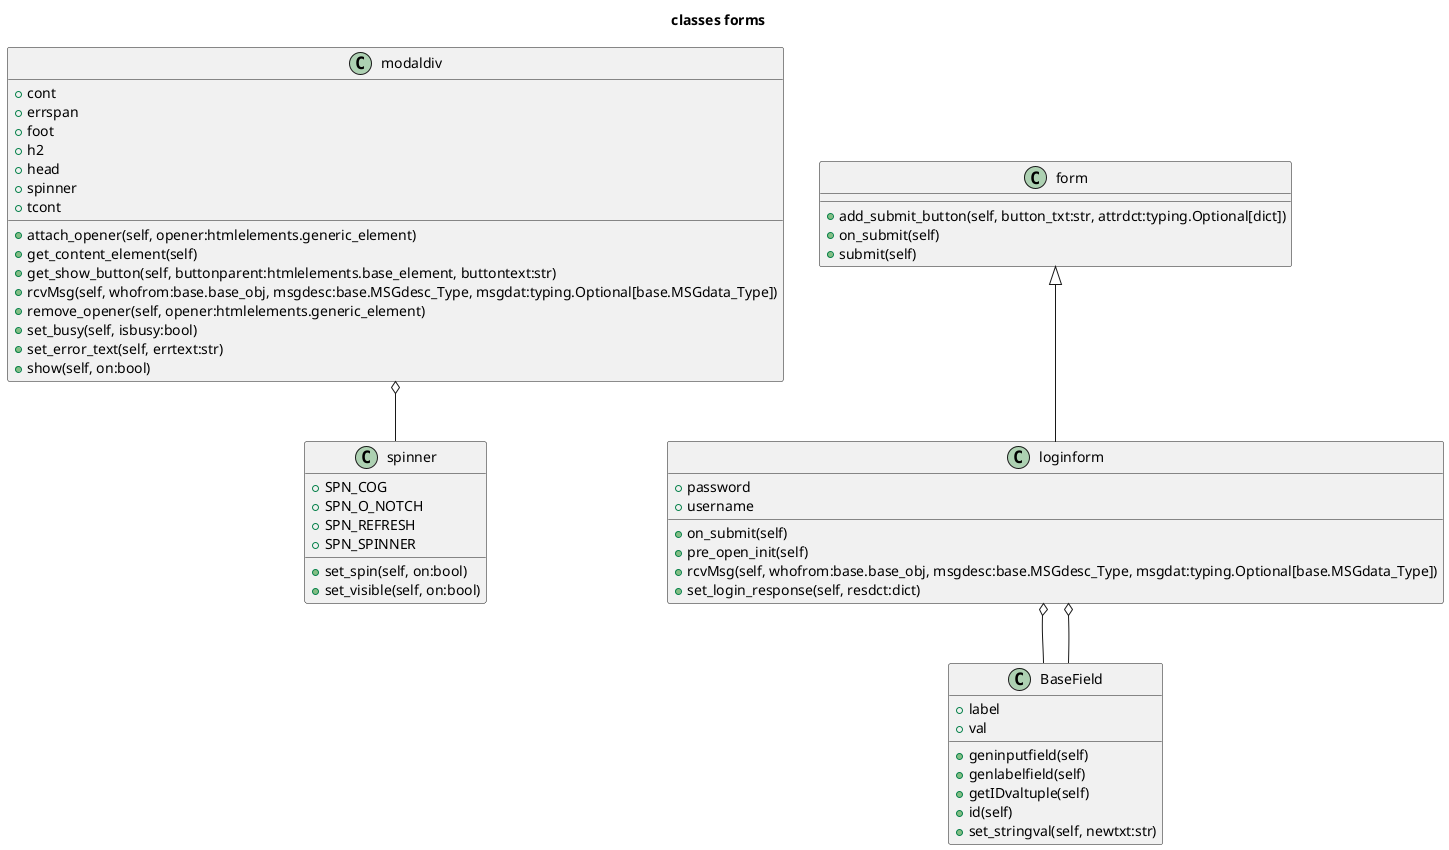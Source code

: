 @startuml
title classes forms
class modaldiv {
    +cont
    +errspan
    +foot
    +h2
    +head
    +spinner
    +tcont
    +attach_opener(self, opener:htmlelements.generic_element)
    +get_content_element(self)
    +get_show_button(self, buttonparent:htmlelements.base_element, buttontext:str)
    +rcvMsg(self, whofrom:base.base_obj, msgdesc:base.MSGdesc_Type, msgdat:typing.Optional[base.MSGdata_Type])
    +remove_opener(self, opener:htmlelements.generic_element)
    +set_busy(self, isbusy:bool)
    +set_error_text(self, errtext:str)
    +show(self, on:bool)
}
class BaseField {
    +label
    +val
    +geninputfield(self)
    +genlabelfield(self)
    +getIDvaltuple(self)
    +id(self)
    +set_stringval(self, newtxt:str)
}
class spinner {
    +SPN_COG
    +SPN_O_NOTCH
    +SPN_REFRESH
    +SPN_SPINNER
    +set_spin(self, on:bool)
    +set_visible(self, on:bool)
}
class form {
    +add_submit_button(self, button_txt:str, attrdct:typing.Optional[dict])
    +on_submit(self)
    +submit(self)
}
class loginform {
    +password
    +username
    +on_submit(self)
    +pre_open_init(self)
    +rcvMsg(self, whofrom:base.base_obj, msgdesc:base.MSGdesc_Type, msgdat:typing.Optional[base.MSGdata_Type])
    +set_login_response(self, resdct:dict)
}

modaldiv o-- spinner
loginform o-- BaseField
loginform o-- BaseField
form <|-- loginform

@enduml
